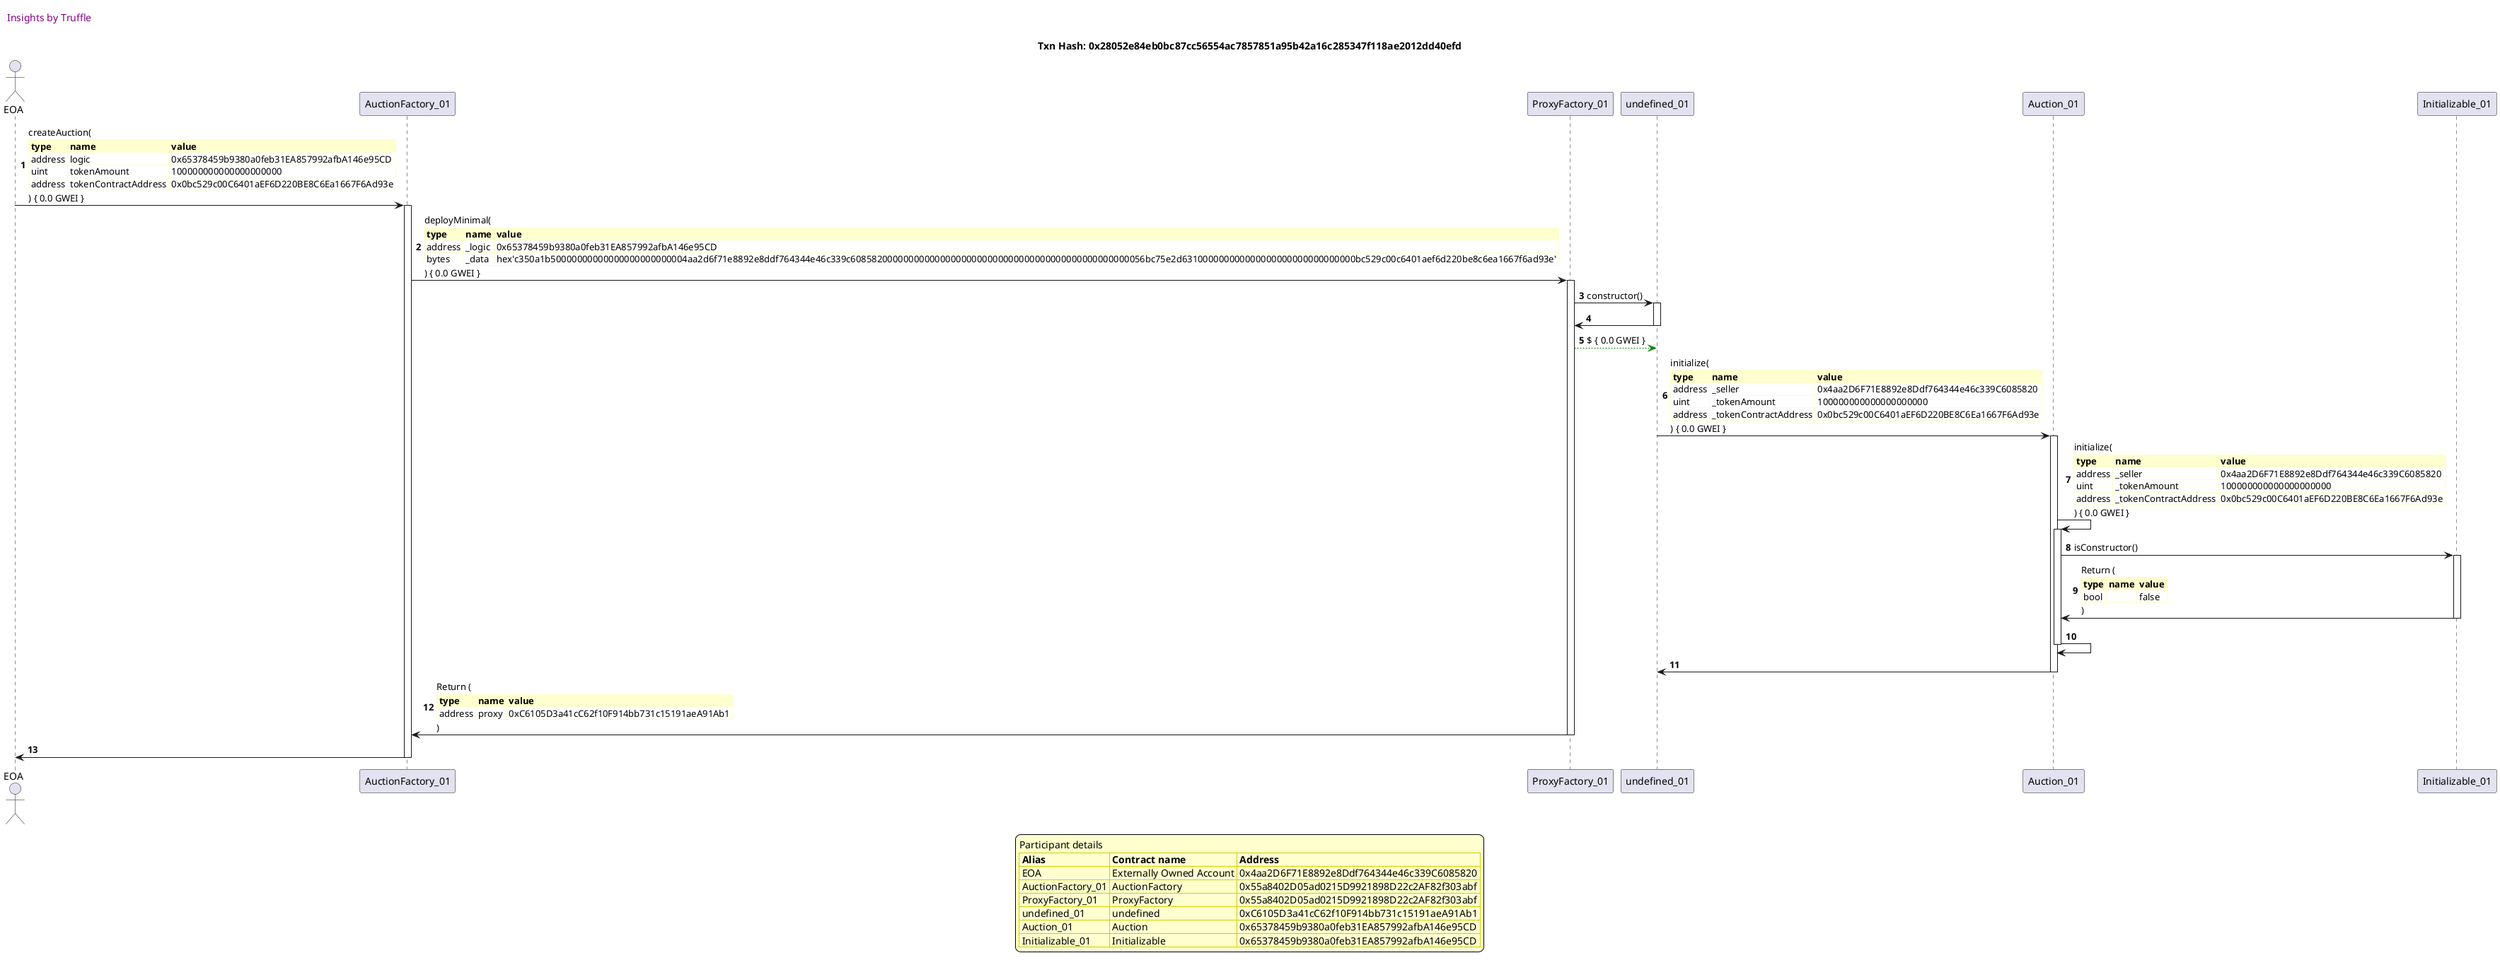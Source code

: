 

@startuml

autonumber
skinparam legendBackgroundColor #FEFECE

<style>
      header {
        HorizontalAlignment left
        FontColor purple
        FontSize 14
        Padding 10
      }
    </style>

header Insights by Truffle

title Txn Hash: 0x28052e84eb0bc87cc56554ac7857851a95b42a16c285347f118ae2012dd40efd


actor EOA as "EOA"
participant AuctionFactory_01 as "AuctionFactory_01"
participant ProxyFactory_01 as "ProxyFactory_01"
participant undefined_01 as "undefined_01"
participant Auction_01 as "Auction_01"
participant Initializable_01 as "Initializable_01"

"EOA" -> "AuctionFactory_01" ++: createAuction(\n\
<#FEFECE,#FEFECE>|= type |= name |= value |\n\
| address | logic | 0x65378459b9380a0feb31EA857992afbA146e95CD |\n\
| uint | tokenAmount | 100000000000000000000 |\n\
| address | tokenContractAddress | 0x0bc529c00C6401aEF6D220BE8C6Ea1667F6Ad93e |\n\
) { 0.0 GWEI }
"AuctionFactory_01" -> "ProxyFactory_01" ++: deployMinimal(\n\
<#FEFECE,#FEFECE>|= type |= name |= value |\n\
| address | _logic | 0x65378459b9380a0feb31EA857992afbA146e95CD |\n\
| bytes | _data | hex'c350a1b50000000000000000000000004aa2d6f71e8892e8ddf764344e46c339c60858200000000000000000000000000000000000000000000000056bc75e2d631000000000000000000000000000000bc529c00c6401aef6d220be8c6ea1667f6ad93e' |\n\
) { 0.0 GWEI }
"ProxyFactory_01" -> "undefined_01" ++: constructor()
"undefined_01" -> "ProxyFactory_01" --: 
"ProxyFactory_01" -[#green]-> "undefined_01" : $ { 0.0 GWEI }
"undefined_01" -> "Auction_01" ++: initialize(\n\
<#FEFECE,#FEFECE>|= type |= name |= value |\n\
| address | _seller | 0x4aa2D6F71E8892e8Ddf764344e46c339C6085820 |\n\
| uint | _tokenAmount | 100000000000000000000 |\n\
| address | _tokenContractAddress | 0x0bc529c00C6401aEF6D220BE8C6Ea1667F6Ad93e |\n\
) { 0.0 GWEI }
"Auction_01" -> "Auction_01" ++: initialize(\n\
<#FEFECE,#FEFECE>|= type |= name |= value |\n\
| address | _seller | 0x4aa2D6F71E8892e8Ddf764344e46c339C6085820 |\n\
| uint | _tokenAmount | 100000000000000000000 |\n\
| address | _tokenContractAddress | 0x0bc529c00C6401aEF6D220BE8C6Ea1667F6Ad93e |\n\
) { 0.0 GWEI }
"Auction_01" -> "Initializable_01" ++: isConstructor()
"Initializable_01" -> "Auction_01" --: Return (\n\
<#FEFECE,#FEFECE>|= type |= name |= value |\n\
| bool |  | false |\n\
)
"Auction_01" -> "Auction_01" --: 
"Auction_01" -> "undefined_01" --: 
"ProxyFactory_01" -> "AuctionFactory_01" --: Return (\n\
<#FEFECE,#FEFECE>|= type |= name |= value |\n\
| address | proxy | 0xC6105D3a41cC62f10F914bb731c15191aeA91Ab1 |\n\
)
"AuctionFactory_01" -> "EOA" --: 

legend
Participant details
<#FEFECE,#D0D000>|= Alias |= Contract name |= Address |
<#FEFECE>| EOA | Externally Owned Account | 0x4aa2D6F71E8892e8Ddf764344e46c339C6085820 |
<#FEFECE>| AuctionFactory_01 | AuctionFactory | 0x55a8402D05ad0215D9921898D22c2AF82f303abf |
<#FEFECE>| ProxyFactory_01 | ProxyFactory | 0x55a8402D05ad0215D9921898D22c2AF82f303abf |
<#FEFECE>| undefined_01 | undefined | 0xC6105D3a41cC62f10F914bb731c15191aeA91Ab1 |
<#FEFECE>| Auction_01 | Auction | 0x65378459b9380a0feb31EA857992afbA146e95CD |
<#FEFECE>| Initializable_01 | Initializable | 0x65378459b9380a0feb31EA857992afbA146e95CD |
endlegend

@enduml